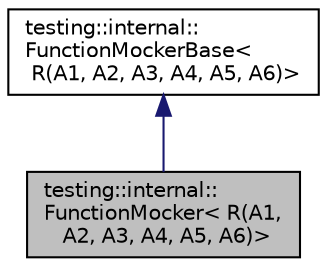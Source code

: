 digraph "testing::internal::FunctionMocker&lt; R(A1, A2, A3, A4, A5, A6)&gt;"
{
  edge [fontname="Helvetica",fontsize="10",labelfontname="Helvetica",labelfontsize="10"];
  node [fontname="Helvetica",fontsize="10",shape=record];
  Node0 [label="testing::internal::\lFunctionMocker\< R(A1,\l A2, A3, A4, A5, A6)\>",height=0.2,width=0.4,color="black", fillcolor="grey75", style="filled", fontcolor="black"];
  Node1 -> Node0 [dir="back",color="midnightblue",fontsize="10",style="solid",fontname="Helvetica"];
  Node1 [label="testing::internal::\lFunctionMockerBase\<\l R(A1, A2, A3, A4, A5, A6)\>",height=0.2,width=0.4,color="black", fillcolor="white", style="filled",URL="$classtesting_1_1internal_1_1FunctionMockerBase.html"];
}
